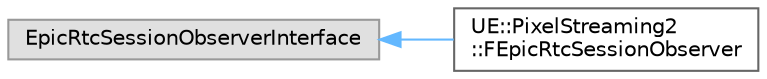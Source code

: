 digraph "Graphical Class Hierarchy"
{
 // INTERACTIVE_SVG=YES
 // LATEX_PDF_SIZE
  bgcolor="transparent";
  edge [fontname=Helvetica,fontsize=10,labelfontname=Helvetica,labelfontsize=10];
  node [fontname=Helvetica,fontsize=10,shape=box,height=0.2,width=0.4];
  rankdir="LR";
  Node0 [id="Node000000",label="EpicRtcSessionObserverInterface",height=0.2,width=0.4,color="grey60", fillcolor="#E0E0E0", style="filled",tooltip=" "];
  Node0 -> Node1 [id="edge2976_Node000000_Node000001",dir="back",color="steelblue1",style="solid",tooltip=" "];
  Node1 [id="Node000001",label="UE::PixelStreaming2\l::FEpicRtcSessionObserver",height=0.2,width=0.4,color="grey40", fillcolor="white", style="filled",URL="$d5/d8e/classUE_1_1PixelStreaming2_1_1FEpicRtcSessionObserver.html",tooltip=" "];
}
